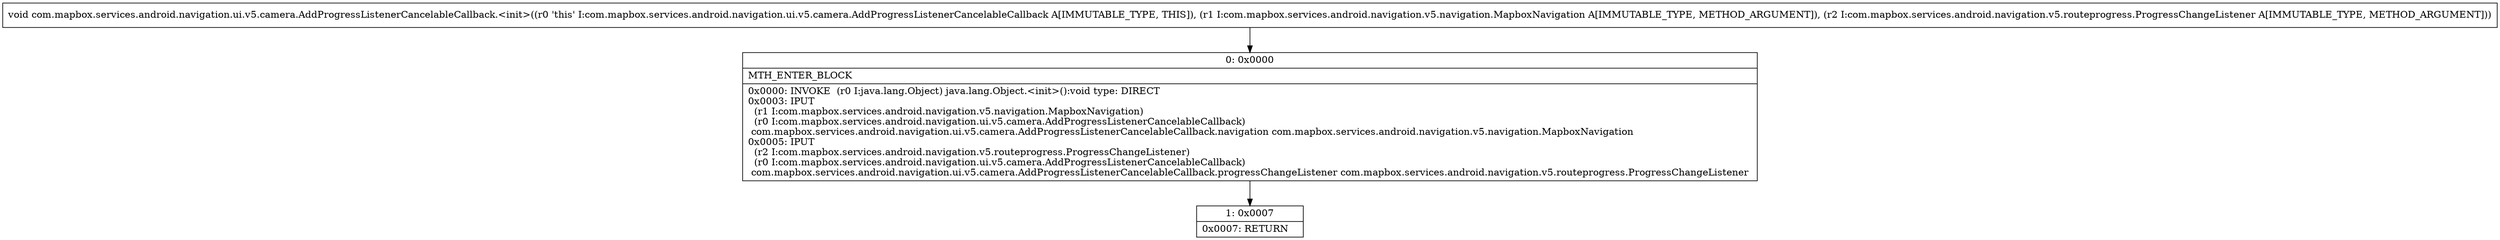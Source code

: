 digraph "CFG forcom.mapbox.services.android.navigation.ui.v5.camera.AddProgressListenerCancelableCallback.\<init\>(Lcom\/mapbox\/services\/android\/navigation\/v5\/navigation\/MapboxNavigation;Lcom\/mapbox\/services\/android\/navigation\/v5\/routeprogress\/ProgressChangeListener;)V" {
Node_0 [shape=record,label="{0\:\ 0x0000|MTH_ENTER_BLOCK\l|0x0000: INVOKE  (r0 I:java.lang.Object) java.lang.Object.\<init\>():void type: DIRECT \l0x0003: IPUT  \l  (r1 I:com.mapbox.services.android.navigation.v5.navigation.MapboxNavigation)\l  (r0 I:com.mapbox.services.android.navigation.ui.v5.camera.AddProgressListenerCancelableCallback)\l com.mapbox.services.android.navigation.ui.v5.camera.AddProgressListenerCancelableCallback.navigation com.mapbox.services.android.navigation.v5.navigation.MapboxNavigation \l0x0005: IPUT  \l  (r2 I:com.mapbox.services.android.navigation.v5.routeprogress.ProgressChangeListener)\l  (r0 I:com.mapbox.services.android.navigation.ui.v5.camera.AddProgressListenerCancelableCallback)\l com.mapbox.services.android.navigation.ui.v5.camera.AddProgressListenerCancelableCallback.progressChangeListener com.mapbox.services.android.navigation.v5.routeprogress.ProgressChangeListener \l}"];
Node_1 [shape=record,label="{1\:\ 0x0007|0x0007: RETURN   \l}"];
MethodNode[shape=record,label="{void com.mapbox.services.android.navigation.ui.v5.camera.AddProgressListenerCancelableCallback.\<init\>((r0 'this' I:com.mapbox.services.android.navigation.ui.v5.camera.AddProgressListenerCancelableCallback A[IMMUTABLE_TYPE, THIS]), (r1 I:com.mapbox.services.android.navigation.v5.navigation.MapboxNavigation A[IMMUTABLE_TYPE, METHOD_ARGUMENT]), (r2 I:com.mapbox.services.android.navigation.v5.routeprogress.ProgressChangeListener A[IMMUTABLE_TYPE, METHOD_ARGUMENT])) }"];
MethodNode -> Node_0;
Node_0 -> Node_1;
}

